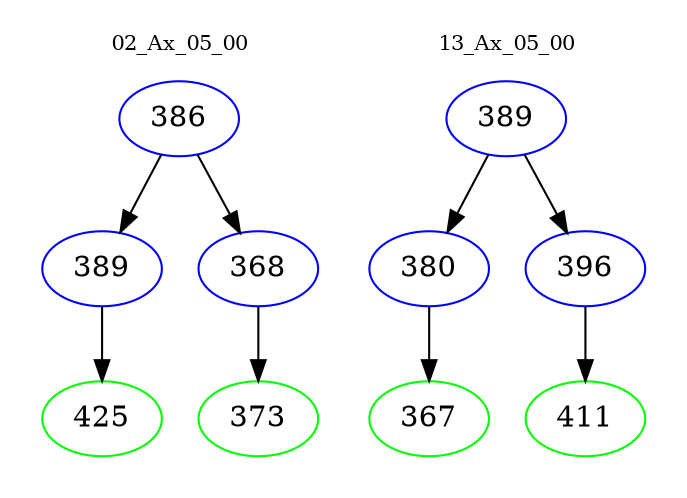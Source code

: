 digraph{
subgraph cluster_0 {
color = white
label = "02_Ax_05_00";
fontsize=10;
T0_386 [label="386", color="blue"]
T0_386 -> T0_389 [color="black"]
T0_389 [label="389", color="blue"]
T0_389 -> T0_425 [color="black"]
T0_425 [label="425", color="green"]
T0_386 -> T0_368 [color="black"]
T0_368 [label="368", color="blue"]
T0_368 -> T0_373 [color="black"]
T0_373 [label="373", color="green"]
}
subgraph cluster_1 {
color = white
label = "13_Ax_05_00";
fontsize=10;
T1_389 [label="389", color="blue"]
T1_389 -> T1_380 [color="black"]
T1_380 [label="380", color="blue"]
T1_380 -> T1_367 [color="black"]
T1_367 [label="367", color="green"]
T1_389 -> T1_396 [color="black"]
T1_396 [label="396", color="blue"]
T1_396 -> T1_411 [color="black"]
T1_411 [label="411", color="green"]
}
}
